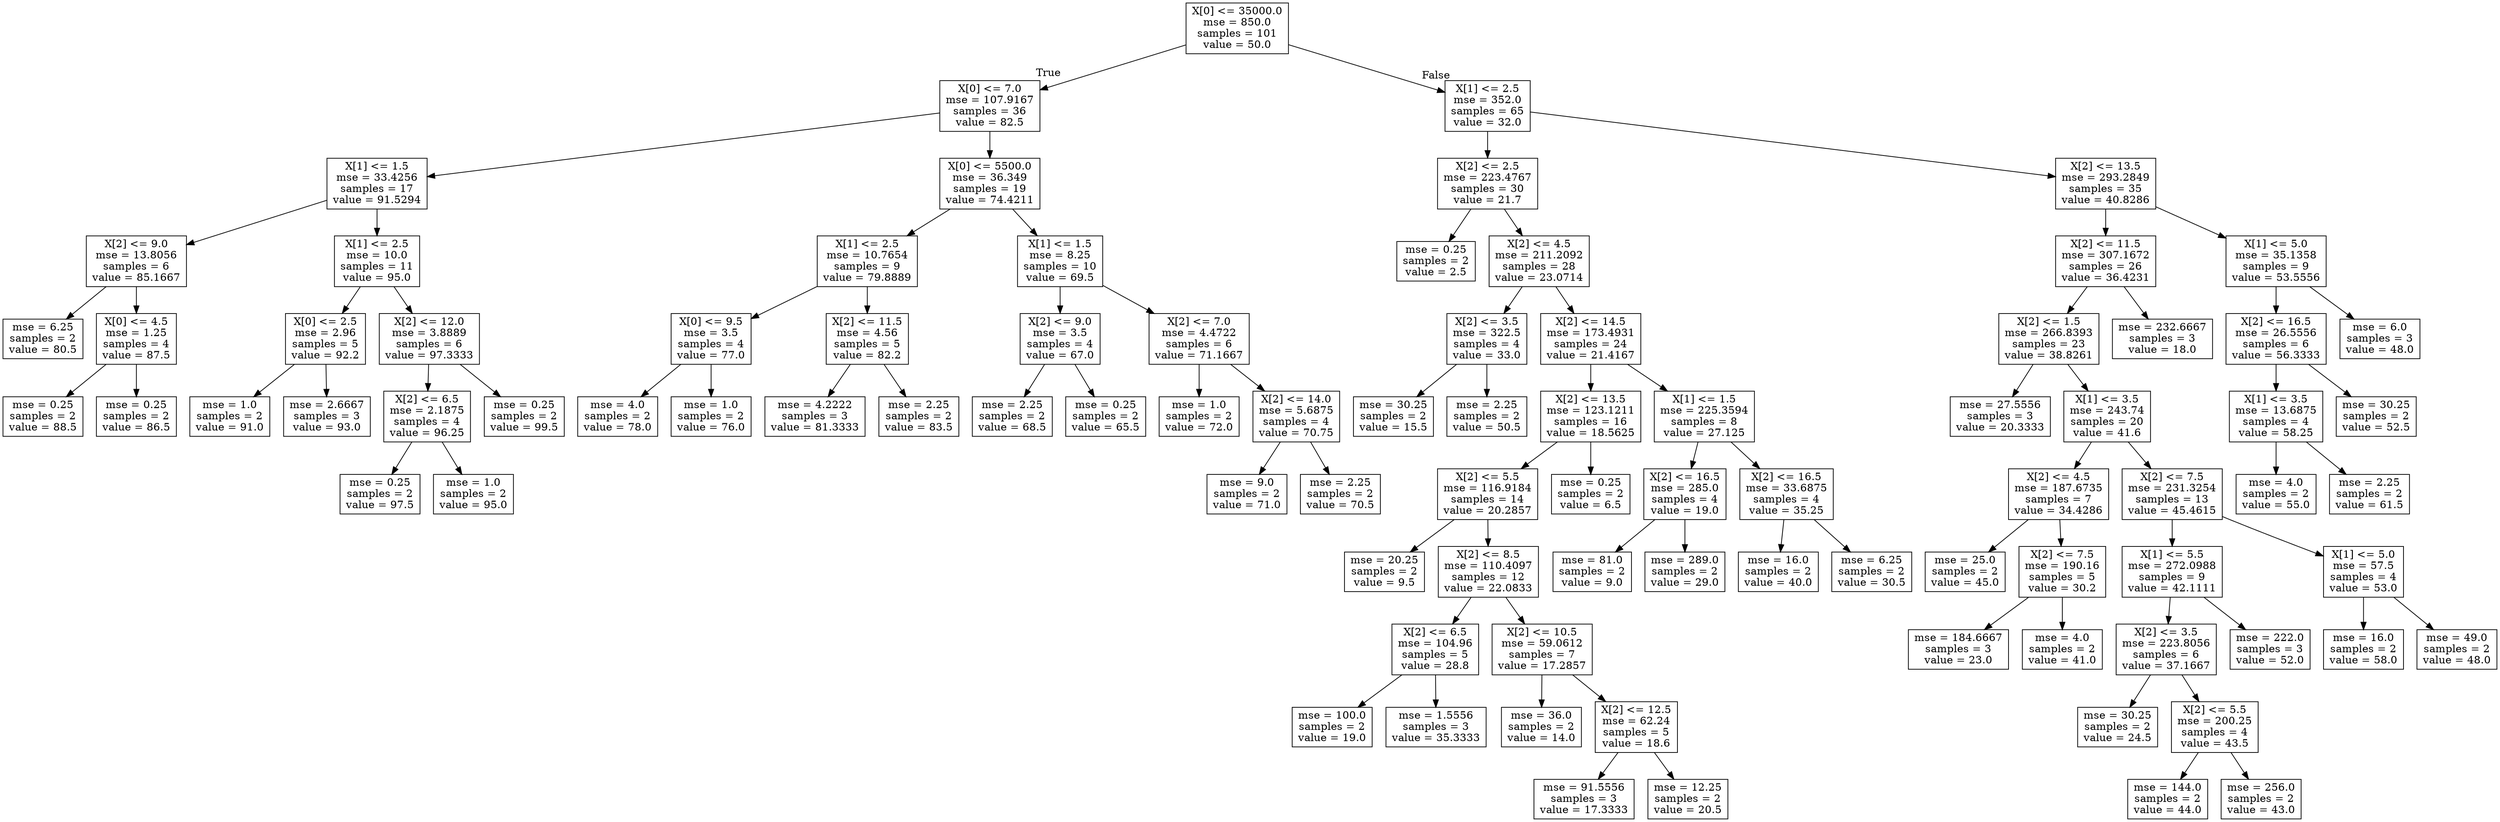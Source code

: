 digraph Tree {
node [shape=box] ;
0 [label="X[0] <= 35000.0\nmse = 850.0\nsamples = 101\nvalue = 50.0"] ;
1 [label="X[0] <= 7.0\nmse = 107.9167\nsamples = 36\nvalue = 82.5"] ;
0 -> 1 [labeldistance=2.5, labelangle=45, headlabel="True"] ;
2 [label="X[1] <= 1.5\nmse = 33.4256\nsamples = 17\nvalue = 91.5294"] ;
1 -> 2 ;
3 [label="X[2] <= 9.0\nmse = 13.8056\nsamples = 6\nvalue = 85.1667"] ;
2 -> 3 ;
4 [label="mse = 6.25\nsamples = 2\nvalue = 80.5"] ;
3 -> 4 ;
5 [label="X[0] <= 4.5\nmse = 1.25\nsamples = 4\nvalue = 87.5"] ;
3 -> 5 ;
6 [label="mse = 0.25\nsamples = 2\nvalue = 88.5"] ;
5 -> 6 ;
7 [label="mse = 0.25\nsamples = 2\nvalue = 86.5"] ;
5 -> 7 ;
8 [label="X[1] <= 2.5\nmse = 10.0\nsamples = 11\nvalue = 95.0"] ;
2 -> 8 ;
9 [label="X[0] <= 2.5\nmse = 2.96\nsamples = 5\nvalue = 92.2"] ;
8 -> 9 ;
10 [label="mse = 1.0\nsamples = 2\nvalue = 91.0"] ;
9 -> 10 ;
11 [label="mse = 2.6667\nsamples = 3\nvalue = 93.0"] ;
9 -> 11 ;
12 [label="X[2] <= 12.0\nmse = 3.8889\nsamples = 6\nvalue = 97.3333"] ;
8 -> 12 ;
13 [label="X[2] <= 6.5\nmse = 2.1875\nsamples = 4\nvalue = 96.25"] ;
12 -> 13 ;
14 [label="mse = 0.25\nsamples = 2\nvalue = 97.5"] ;
13 -> 14 ;
15 [label="mse = 1.0\nsamples = 2\nvalue = 95.0"] ;
13 -> 15 ;
16 [label="mse = 0.25\nsamples = 2\nvalue = 99.5"] ;
12 -> 16 ;
17 [label="X[0] <= 5500.0\nmse = 36.349\nsamples = 19\nvalue = 74.4211"] ;
1 -> 17 ;
18 [label="X[1] <= 2.5\nmse = 10.7654\nsamples = 9\nvalue = 79.8889"] ;
17 -> 18 ;
19 [label="X[0] <= 9.5\nmse = 3.5\nsamples = 4\nvalue = 77.0"] ;
18 -> 19 ;
20 [label="mse = 4.0\nsamples = 2\nvalue = 78.0"] ;
19 -> 20 ;
21 [label="mse = 1.0\nsamples = 2\nvalue = 76.0"] ;
19 -> 21 ;
22 [label="X[2] <= 11.5\nmse = 4.56\nsamples = 5\nvalue = 82.2"] ;
18 -> 22 ;
23 [label="mse = 4.2222\nsamples = 3\nvalue = 81.3333"] ;
22 -> 23 ;
24 [label="mse = 2.25\nsamples = 2\nvalue = 83.5"] ;
22 -> 24 ;
25 [label="X[1] <= 1.5\nmse = 8.25\nsamples = 10\nvalue = 69.5"] ;
17 -> 25 ;
26 [label="X[2] <= 9.0\nmse = 3.5\nsamples = 4\nvalue = 67.0"] ;
25 -> 26 ;
27 [label="mse = 2.25\nsamples = 2\nvalue = 68.5"] ;
26 -> 27 ;
28 [label="mse = 0.25\nsamples = 2\nvalue = 65.5"] ;
26 -> 28 ;
29 [label="X[2] <= 7.0\nmse = 4.4722\nsamples = 6\nvalue = 71.1667"] ;
25 -> 29 ;
30 [label="mse = 1.0\nsamples = 2\nvalue = 72.0"] ;
29 -> 30 ;
31 [label="X[2] <= 14.0\nmse = 5.6875\nsamples = 4\nvalue = 70.75"] ;
29 -> 31 ;
32 [label="mse = 9.0\nsamples = 2\nvalue = 71.0"] ;
31 -> 32 ;
33 [label="mse = 2.25\nsamples = 2\nvalue = 70.5"] ;
31 -> 33 ;
34 [label="X[1] <= 2.5\nmse = 352.0\nsamples = 65\nvalue = 32.0"] ;
0 -> 34 [labeldistance=2.5, labelangle=-45, headlabel="False"] ;
35 [label="X[2] <= 2.5\nmse = 223.4767\nsamples = 30\nvalue = 21.7"] ;
34 -> 35 ;
36 [label="mse = 0.25\nsamples = 2\nvalue = 2.5"] ;
35 -> 36 ;
37 [label="X[2] <= 4.5\nmse = 211.2092\nsamples = 28\nvalue = 23.0714"] ;
35 -> 37 ;
38 [label="X[2] <= 3.5\nmse = 322.5\nsamples = 4\nvalue = 33.0"] ;
37 -> 38 ;
39 [label="mse = 30.25\nsamples = 2\nvalue = 15.5"] ;
38 -> 39 ;
40 [label="mse = 2.25\nsamples = 2\nvalue = 50.5"] ;
38 -> 40 ;
41 [label="X[2] <= 14.5\nmse = 173.4931\nsamples = 24\nvalue = 21.4167"] ;
37 -> 41 ;
42 [label="X[2] <= 13.5\nmse = 123.1211\nsamples = 16\nvalue = 18.5625"] ;
41 -> 42 ;
43 [label="X[2] <= 5.5\nmse = 116.9184\nsamples = 14\nvalue = 20.2857"] ;
42 -> 43 ;
44 [label="mse = 20.25\nsamples = 2\nvalue = 9.5"] ;
43 -> 44 ;
45 [label="X[2] <= 8.5\nmse = 110.4097\nsamples = 12\nvalue = 22.0833"] ;
43 -> 45 ;
46 [label="X[2] <= 6.5\nmse = 104.96\nsamples = 5\nvalue = 28.8"] ;
45 -> 46 ;
47 [label="mse = 100.0\nsamples = 2\nvalue = 19.0"] ;
46 -> 47 ;
48 [label="mse = 1.5556\nsamples = 3\nvalue = 35.3333"] ;
46 -> 48 ;
49 [label="X[2] <= 10.5\nmse = 59.0612\nsamples = 7\nvalue = 17.2857"] ;
45 -> 49 ;
50 [label="mse = 36.0\nsamples = 2\nvalue = 14.0"] ;
49 -> 50 ;
51 [label="X[2] <= 12.5\nmse = 62.24\nsamples = 5\nvalue = 18.6"] ;
49 -> 51 ;
52 [label="mse = 91.5556\nsamples = 3\nvalue = 17.3333"] ;
51 -> 52 ;
53 [label="mse = 12.25\nsamples = 2\nvalue = 20.5"] ;
51 -> 53 ;
54 [label="mse = 0.25\nsamples = 2\nvalue = 6.5"] ;
42 -> 54 ;
55 [label="X[1] <= 1.5\nmse = 225.3594\nsamples = 8\nvalue = 27.125"] ;
41 -> 55 ;
56 [label="X[2] <= 16.5\nmse = 285.0\nsamples = 4\nvalue = 19.0"] ;
55 -> 56 ;
57 [label="mse = 81.0\nsamples = 2\nvalue = 9.0"] ;
56 -> 57 ;
58 [label="mse = 289.0\nsamples = 2\nvalue = 29.0"] ;
56 -> 58 ;
59 [label="X[2] <= 16.5\nmse = 33.6875\nsamples = 4\nvalue = 35.25"] ;
55 -> 59 ;
60 [label="mse = 16.0\nsamples = 2\nvalue = 40.0"] ;
59 -> 60 ;
61 [label="mse = 6.25\nsamples = 2\nvalue = 30.5"] ;
59 -> 61 ;
62 [label="X[2] <= 13.5\nmse = 293.2849\nsamples = 35\nvalue = 40.8286"] ;
34 -> 62 ;
63 [label="X[2] <= 11.5\nmse = 307.1672\nsamples = 26\nvalue = 36.4231"] ;
62 -> 63 ;
64 [label="X[2] <= 1.5\nmse = 266.8393\nsamples = 23\nvalue = 38.8261"] ;
63 -> 64 ;
65 [label="mse = 27.5556\nsamples = 3\nvalue = 20.3333"] ;
64 -> 65 ;
66 [label="X[1] <= 3.5\nmse = 243.74\nsamples = 20\nvalue = 41.6"] ;
64 -> 66 ;
67 [label="X[2] <= 4.5\nmse = 187.6735\nsamples = 7\nvalue = 34.4286"] ;
66 -> 67 ;
68 [label="mse = 25.0\nsamples = 2\nvalue = 45.0"] ;
67 -> 68 ;
69 [label="X[2] <= 7.5\nmse = 190.16\nsamples = 5\nvalue = 30.2"] ;
67 -> 69 ;
70 [label="mse = 184.6667\nsamples = 3\nvalue = 23.0"] ;
69 -> 70 ;
71 [label="mse = 4.0\nsamples = 2\nvalue = 41.0"] ;
69 -> 71 ;
72 [label="X[2] <= 7.5\nmse = 231.3254\nsamples = 13\nvalue = 45.4615"] ;
66 -> 72 ;
73 [label="X[1] <= 5.5\nmse = 272.0988\nsamples = 9\nvalue = 42.1111"] ;
72 -> 73 ;
74 [label="X[2] <= 3.5\nmse = 223.8056\nsamples = 6\nvalue = 37.1667"] ;
73 -> 74 ;
75 [label="mse = 30.25\nsamples = 2\nvalue = 24.5"] ;
74 -> 75 ;
76 [label="X[2] <= 5.5\nmse = 200.25\nsamples = 4\nvalue = 43.5"] ;
74 -> 76 ;
77 [label="mse = 144.0\nsamples = 2\nvalue = 44.0"] ;
76 -> 77 ;
78 [label="mse = 256.0\nsamples = 2\nvalue = 43.0"] ;
76 -> 78 ;
79 [label="mse = 222.0\nsamples = 3\nvalue = 52.0"] ;
73 -> 79 ;
80 [label="X[1] <= 5.0\nmse = 57.5\nsamples = 4\nvalue = 53.0"] ;
72 -> 80 ;
81 [label="mse = 16.0\nsamples = 2\nvalue = 58.0"] ;
80 -> 81 ;
82 [label="mse = 49.0\nsamples = 2\nvalue = 48.0"] ;
80 -> 82 ;
83 [label="mse = 232.6667\nsamples = 3\nvalue = 18.0"] ;
63 -> 83 ;
84 [label="X[1] <= 5.0\nmse = 35.1358\nsamples = 9\nvalue = 53.5556"] ;
62 -> 84 ;
85 [label="X[2] <= 16.5\nmse = 26.5556\nsamples = 6\nvalue = 56.3333"] ;
84 -> 85 ;
86 [label="X[1] <= 3.5\nmse = 13.6875\nsamples = 4\nvalue = 58.25"] ;
85 -> 86 ;
87 [label="mse = 4.0\nsamples = 2\nvalue = 55.0"] ;
86 -> 87 ;
88 [label="mse = 2.25\nsamples = 2\nvalue = 61.5"] ;
86 -> 88 ;
89 [label="mse = 30.25\nsamples = 2\nvalue = 52.5"] ;
85 -> 89 ;
90 [label="mse = 6.0\nsamples = 3\nvalue = 48.0"] ;
84 -> 90 ;
}